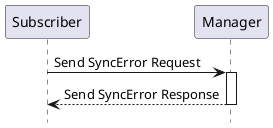 @startuml

hide footbox

participant "Subscriber" as Subscriber
participant "Manager" as Manager

Subscriber->Manager: Send SyncError Request
activate Manager
Manager-->Subscriber: Send SyncError Response
deactivate Manager

@enduml